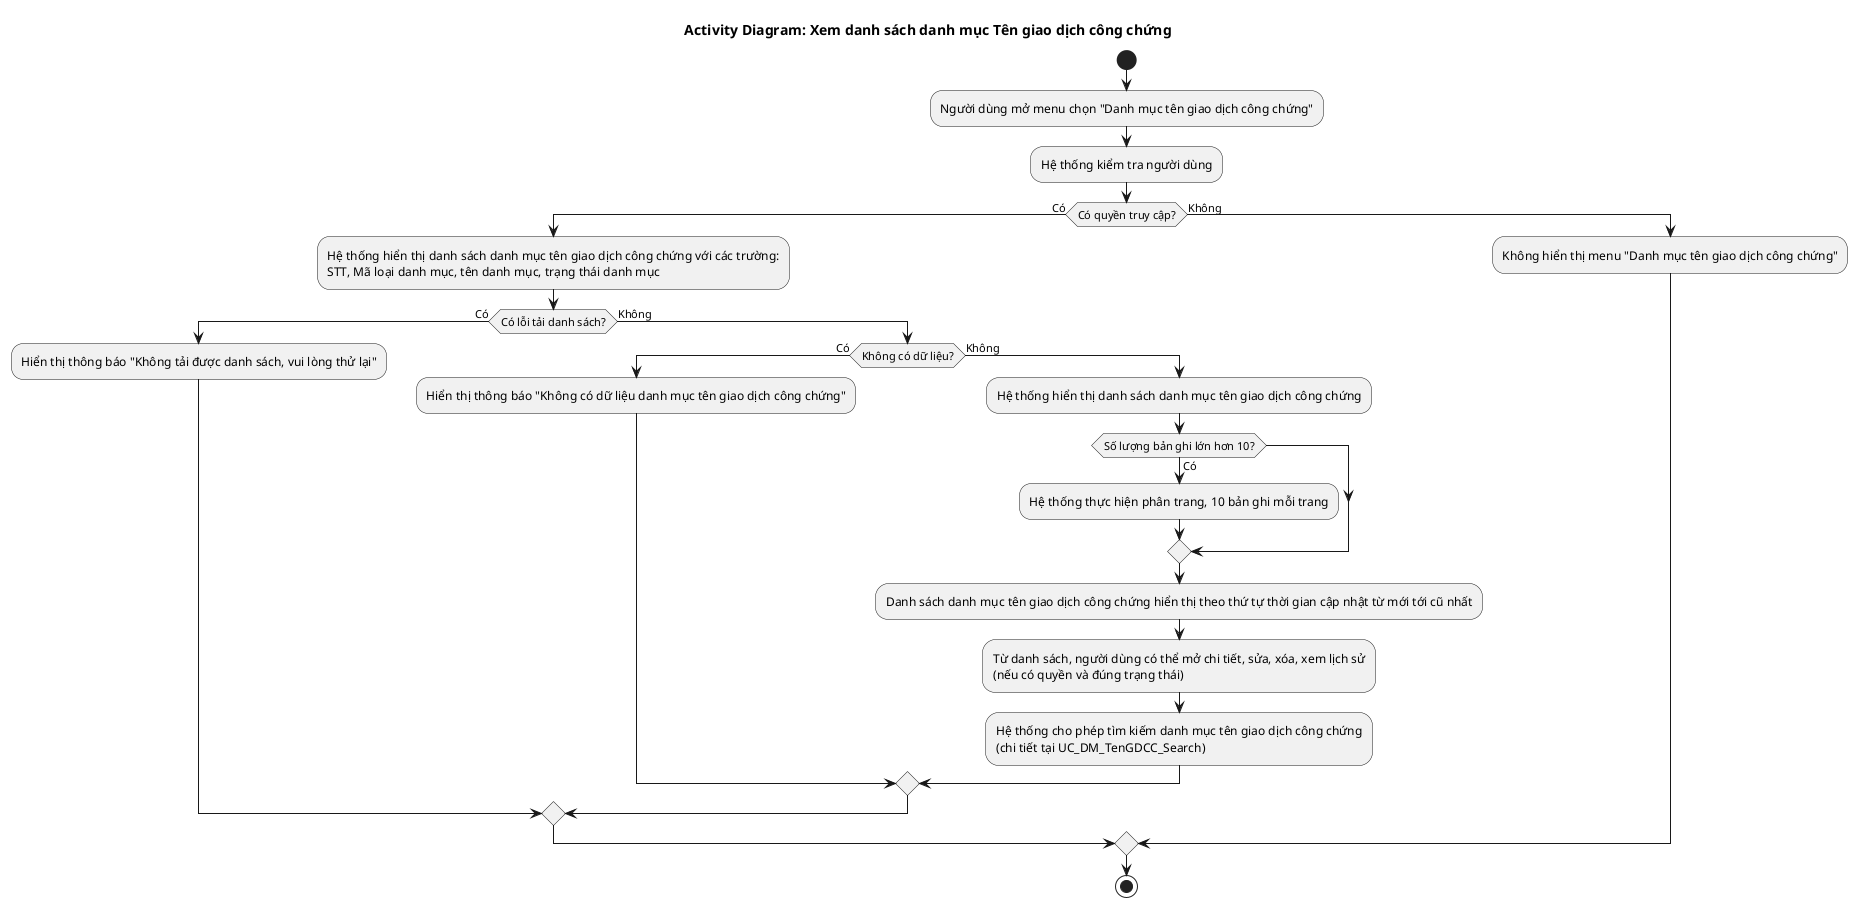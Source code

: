 @startuml DM_TenGDCC_List
!pragma layout smetana
title Activity Diagram: Xem danh sách danh mục Tên giao dịch công chứng

start

:Người dùng mở menu chọn "Danh mục tên giao dịch công chứng";
:Hệ thống kiểm tra người dùng;
if (Có quyền truy cập?) then (Có)
  :Hệ thống hiển thị danh sách danh mục tên giao dịch công chứng với các trường:\nSTT, Mã loại danh mục, tên danh mục, trạng thái danh mục;
  if (Có lỗi tải danh sách?) then (Có)
    :Hiển thị thông báo "Không tải được danh sách, vui lòng thử lại";
  else (Không)
    if (Không có dữ liệu?) then (Có)
      :Hiển thị thông báo "Không có dữ liệu danh mục tên giao dịch công chứng";
    else (Không)
      :Hệ thống hiển thị danh sách danh mục tên giao dịch công chứng;
      if (Số lượng bản ghi lớn hơn 10?) then (Có)
        :Hệ thống thực hiện phân trang, 10 bản ghi mỗi trang;
      endif
      :Danh sách danh mục tên giao dịch công chứng hiển thị theo thứ tự thời gian cập nhật từ mới tới cũ nhất;
      :Từ danh sách, người dùng có thể mở chi tiết, sửa, xóa, xem lịch sử\n(nếu có quyền và đúng trạng thái);
      :Hệ thống cho phép tìm kiếm danh mục tên giao dịch công chứng\n(chi tiết tại UC_DM_TenGDCC_Search);
    endif
  endif
else (Không)
  :Không hiển thị menu "Danh mục tên giao dịch công chứng";
endif

stop
@enduml
